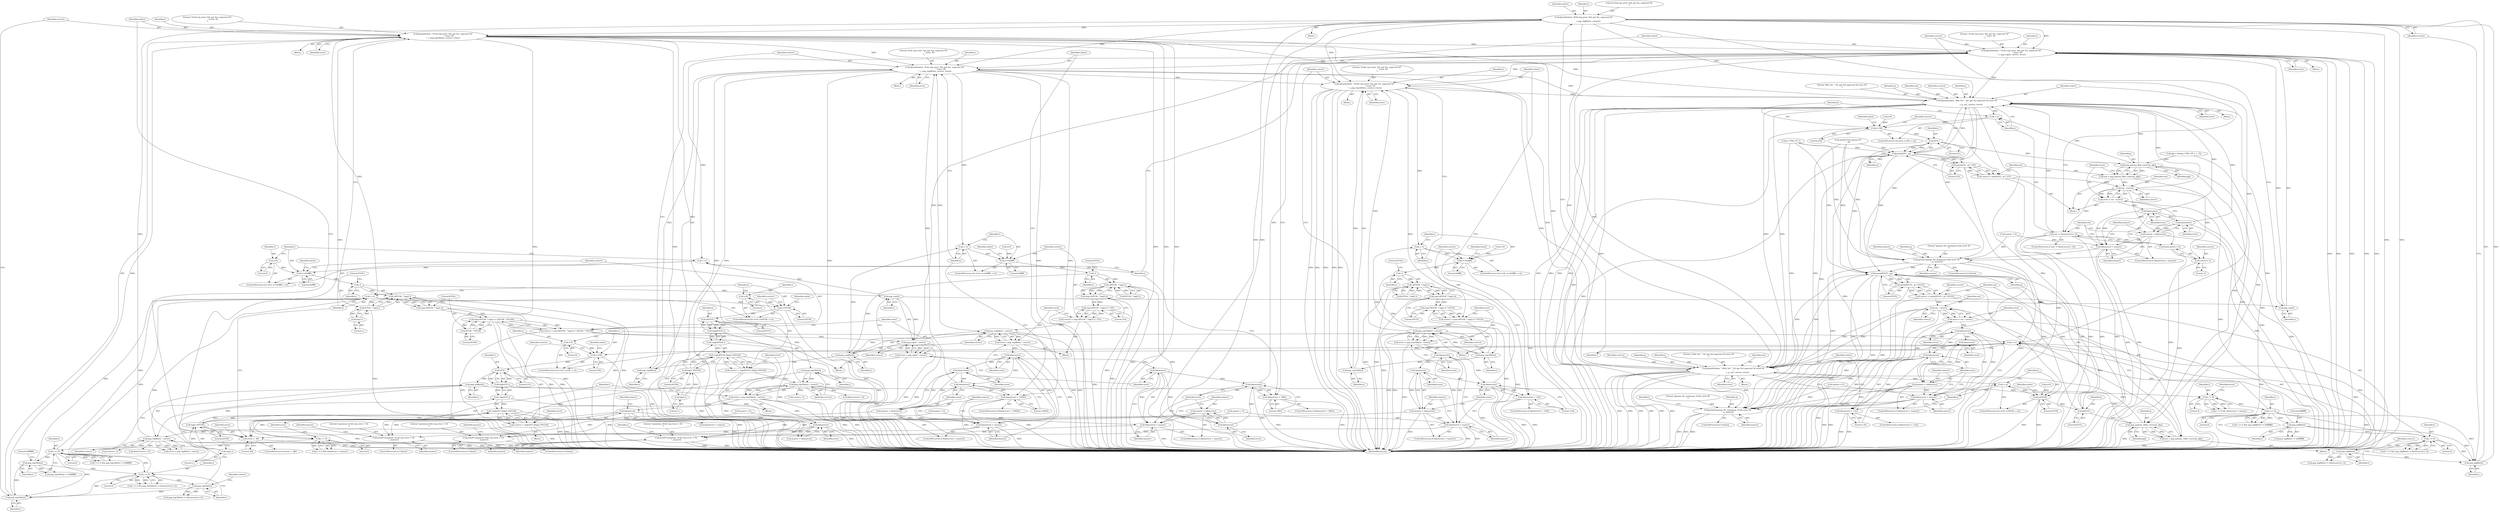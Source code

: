 digraph "0_Android_9d4853418ab2f754c2b63e091c29c5529b8b86ca_154@API" {
"1000384" [label="(Call,fprintf(stderr, \"32-bit exp error: %d: got %u, expected %f\"\n                   \" error: %f\n\", i, png_exp(i), correct, error))"];
"1000234" [label="(Call,fprintf(stderr, \"8-bit log error: %d: got %u, expected %f\n\",\n                i, png_log8bit(i), correct))"];
"1000238" [label="(Call,png_log8bit(i))"];
"1000215" [label="(Call,i == 0)"];
"1000201" [label="(Call,i != 0)"];
"1000196" [label="(Call,png_log8bit(i))"];
"1000185" [label="(Call,i/255.)"];
"1000173" [label="(Call,i<256)"];
"1000170" [label="(Call,i=0)"];
"1000176" [label="(Call,++i)"];
"1000227" [label="(Call,png_log8bit(i))"];
"1000223" [label="(Call,i != 0)"];
"1000219" [label="(Call,png_log8bit(i))"];
"1000195" [label="(Call,png_log8bit(i) - correct)"];
"1000180" [label="(Call,correct = -log(i/255.)/log(2.)*65536)"];
"1000182" [label="(Call,-log(i/255.)/log(2.)*65536)"];
"1000183" [label="(Call,-log(i/255.))"];
"1000184" [label="(Call,log(i/255.))"];
"1000188" [label="(Call,log(2.)*65536)"];
"1000189" [label="(Call,log(2.))"];
"1000320" [label="(Call,fprintf(stderr, \"16-bit log error: %d: got %u, expected %f\"\n                   \" error: %f\n\", i, png_log16bit(i), correct, error))"];
"1000324" [label="(Call,png_log16bit(i))"];
"1000308" [label="(Call,png_log16bit(i))"];
"1000304" [label="(Call,i != 0)"];
"1000300" [label="(Call,png_log16bit(i))"];
"1000296" [label="(Call,i == 0)"];
"1000282" [label="(Call,i != 0)"];
"1000277" [label="(Call,png_log16bit(i))"];
"1000266" [label="(Call,i/65535.)"];
"1000254" [label="(Call,i<65536)"];
"1000251" [label="(Call,i=0)"];
"1000257" [label="(Call,++i)"];
"1000276" [label="(Call,png_log16bit(i) - correct)"];
"1000261" [label="(Call,correct = -log(i/65535.)/log(2.)*65536)"];
"1000263" [label="(Call,-log(i/65535.)/log(2.)*65536)"];
"1000264" [label="(Call,-log(i/65535.))"];
"1000265" [label="(Call,log(i/65535.))"];
"1000269" [label="(Call,log(2.)*65536)"];
"1000270" [label="(Call,log(2.))"];
"1000316" [label="(Call,error > .68)"];
"1000291" [label="(Call,fabs(error))"];
"1000274" [label="(Call,error = png_log16bit(i) - correct)"];
"1000286" [label="(Call,fabs(error))"];
"1000388" [label="(Call,png_exp(i))"];
"1000366" [label="(Call,png_exp(i))"];
"1000353" [label="(Call,-i)"];
"1000341" [label="(Call,i<=0xfffff)"];
"1000338" [label="(Call,i=0)"];
"1000344" [label="(Call,++i)"];
"1000384" [label="(Call,fprintf(stderr, \"32-bit exp error: %d: got %u, expected %f\"\n                   \" error: %f\n\", i, png_exp(i), correct, error))"];
"1000365" [label="(Call,png_exp(i) - correct)"];
"1000348" [label="(Call,correct = exp(-i/65536. * log(2.)) * (65536. * 65536))"];
"1000350" [label="(Call,exp(-i/65536. * log(2.)) * (65536. * 65536))"];
"1000351" [label="(Call,exp(-i/65536. * log(2.)))"];
"1000352" [label="(Call,-i/65536. * log(2.))"];
"1000355" [label="(Call,65536. * log(2.))"];
"1000357" [label="(Call,log(2.))"];
"1000359" [label="(Call,65536. * 65536)"];
"1000380" [label="(Call,fabs(error))"];
"1000376" [label="(Call,fabs(error))"];
"1000371" [label="(Call,fabs(error))"];
"1000363" [label="(Call,error = png_exp(i) - correct)"];
"1000370" [label="(Call,fabs(error) > maxerr)"];
"1000395" [label="(Call,printf(\"maximum 32-bit exp error = %f\n\", maxerr))"];
"1000374" [label="(Call,maxerr = fabs(error))"];
"1000379" [label="(Call,fabs(error) > 1883)"];
"1000446" [label="(Call,fprintf(stderr, \"8-bit exp error: %d: got %u, expected %f\"\n                   \" error: %f\n\", i, png_exp8bit(i), correct, error))"];
"1000408" [label="(Call,++i)"];
"1000405" [label="(Call,i<=0xfffff)"];
"1000417" [label="(Call,-i)"];
"1000416" [label="(Call,-i/65536. * log(2.))"];
"1000415" [label="(Call,exp(-i/65536. * log(2.)))"];
"1000414" [label="(Call,exp(-i/65536. * log(2.)) * 255)"];
"1000412" [label="(Call,correct = exp(-i/65536. * log(2.)) * 255)"];
"1000427" [label="(Call,png_exp8bit(i) - correct)"];
"1000425" [label="(Call,error = png_exp8bit(i) - correct)"];
"1000433" [label="(Call,fabs(error))"];
"1000432" [label="(Call,fabs(error) > maxerr)"];
"1000457" [label="(Call,printf(\"maximum 8-bit exp error = %f\n\", maxerr))"];
"1000438" [label="(Call,fabs(error))"];
"1000436" [label="(Call,maxerr = fabs(error))"];
"1000442" [label="(Call,fabs(error))"];
"1000441" [label="(Call,fabs(error) > .50002)"];
"1000428" [label="(Call,png_exp8bit(i))"];
"1000450" [label="(Call,png_exp8bit(i))"];
"1000508" [label="(Call,fprintf(stderr, \"16-bit exp error: %d: got %u, expected %f\"\n                   \" error: %f\n\", i, png_exp16bit(i), correct, error))"];
"1000470" [label="(Call,++i)"];
"1000467" [label="(Call,i<=0xfffff)"];
"1000479" [label="(Call,-i)"];
"1000478" [label="(Call,-i/65536. * log(2.))"];
"1000477" [label="(Call,exp(-i/65536. * log(2.)))"];
"1000476" [label="(Call,exp(-i/65536. * log(2.)) * 65535)"];
"1000474" [label="(Call,correct = exp(-i/65536. * log(2.)) * 65535)"];
"1000489" [label="(Call,png_exp16bit(i) - correct)"];
"1000487" [label="(Call,error = png_exp16bit(i) - correct)"];
"1000495" [label="(Call,fabs(error))"];
"1000494" [label="(Call,fabs(error) > maxerr)"];
"1000519" [label="(Call,printf(\"maximum 16-bit exp error = %f\n\", maxerr))"];
"1000500" [label="(Call,fabs(error))"];
"1000498" [label="(Call,maxerr = fabs(error))"];
"1000504" [label="(Call,fabs(error))"];
"1000503" [label="(Call,fabs(error) > .524)"];
"1000490" [label="(Call,png_exp16bit(i))"];
"1000512" [label="(Call,png_exp16bit(i))"];
"1000606" [label="(Call,fprintf(stderr, \"8bit %d ^ %f: got %d expected %f error %f\n\",\n               j, g, out, correct, error))"];
"1000564" [label="(Call,++j)"];
"1000561" [label="(Call,j<256)"];
"1000572" [label="(Call,j/255.)"];
"1000571" [label="(Call,pow(j/255., g))"];
"1000570" [label="(Call,pow(j/255., g) * 255)"];
"1000568" [label="(Call,correct = pow(j/255., g) * 255)"];
"1000586" [label="(Call,out - correct)"];
"1000584" [label="(Call,error = out - correct)"];
"1000591" [label="(Call,fabs(error))"];
"1000590" [label="(Call,fabs(error) > maxerr)"];
"1000617" [label="(Call,printf(\"gamma %f: maximum 8-bit error %f\n\", g, maxerr))"];
"1000638" [label="(Call,pow(j/65535., g))"];
"1000637" [label="(Call,pow(j/65535., g) * 65535)"];
"1000635" [label="(Call,correct = pow(j/65535., g) * 65535)"];
"1000653" [label="(Call,out - correct)"];
"1000651" [label="(Call,error = out - correct)"];
"1000658" [label="(Call,fabs(error))"];
"1000657" [label="(Call,fabs(error) > maxerr)"];
"1000682" [label="(Call,printf(\"gamma %f: maximum 16-bit error %f\n\", g, maxerr))"];
"1000663" [label="(Call,fabs(error))"];
"1000661" [label="(Call,maxerr = fabs(error))"];
"1000667" [label="(Call,fabs(error))"];
"1000666" [label="(Call,fabs(error) > 1.62)"];
"1000671" [label="(Call,fprintf(stderr, \"16bit %d ^ %f: got %d expected %f error %f\n\",\n               j, g, out, correct, error))"];
"1000631" [label="(Call,++j)"];
"1000628" [label="(Call,j<65536)"];
"1000639" [label="(Call,j/65535.)"];
"1000647" [label="(Call,png_gamma_16bit_correct(j, gfp))"];
"1000645" [label="(Call,out = png_gamma_16bit_correct(j, gfp))"];
"1000596" [label="(Call,fabs(error))"];
"1000594" [label="(Call,maxerr = fabs(error))"];
"1000599" [label="(Call,out != floor(correct+.5))"];
"1000601" [label="(Call,floor(correct+.5))"];
"1000602" [label="(Call,correct+.5)"];
"1000580" [label="(Call,png_gamma_8bit_correct(j, gfp))"];
"1000578" [label="(Call,out = png_gamma_8bit_correct(j, gfp))"];
"1000183" [label="(Call,-log(i/255.))"];
"1000187" [label="(Literal,255.)"];
"1000645" [label="(Call,out = png_gamma_16bit_correct(j, gfp))"];
"1000369" [label="(ControlStructure,if (fabs(error) > maxerr))"];
"1000269" [label="(Call,log(2.)*65536)"];
"1000499" [label="(Identifier,maxerr)"];
"1000495" [label="(Call,fabs(error))"];
"1000563" [label="(Literal,256)"];
"1000386" [label="(Literal,\"32-bit exp error: %d: got %u, expected %f\"\n                   \" error: %f\n\")"];
"1000415" [label="(Call,exp(-i/65536. * log(2.)))"];
"1000202" [label="(Identifier,i)"];
"1000596" [label="(Call,fabs(error))"];
"1000503" [label="(Call,fabs(error) > .524)"];
"1000530" [label="(Identifier,i)"];
"1000352" [label="(Call,-i/65536. * log(2.))"];
"1000258" [label="(Identifier,i)"];
"1000655" [label="(Identifier,correct)"];
"1000391" [label="(Identifier,error)"];
"1000467" [label="(Call,i<=0xfffff)"];
"1000296" [label="(Call,i == 0)"];
"1000360" [label="(Literal,65536.)"];
"1000582" [label="(Identifier,gfp)"];
"1000397" [label="(Identifier,maxerr)"];
"1000264" [label="(Call,-log(i/65535.))"];
"1000464" [label="(Call,i=0)"];
"1000685" [label="(Identifier,maxerr)"];
"1000512" [label="(Call,png_exp16bit(i))"];
"1000440" [label="(ControlStructure,if (fabs(error) > .50002))"];
"1000200" [label="(Call,i != 0 && fabs(error) > maxerr)"];
"1000388" [label="(Call,png_exp(i))"];
"1000628" [label="(Call,j<65536)"];
"1000427" [label="(Call,png_exp8bit(i) - correct)"];
"1000197" [label="(Identifier,i)"];
"1000616" [label="(Identifier,silent)"];
"1000491" [label="(Identifier,i)"];
"1000312" [label="(Identifier,correct)"];
"1000235" [label="(Identifier,stderr)"];
"1000452" [label="(Identifier,correct)"];
"1000493" [label="(ControlStructure,if (fabs(error) > maxerr))"];
"1000446" [label="(Call,fprintf(stderr, \"8-bit exp error: %d: got %u, expected %f\"\n                   \" error: %f\n\", i, png_exp8bit(i), correct, error))"];
"1000520" [label="(Literal,\"maximum 16-bit exp error = %f\n\")"];
"1000375" [label="(Identifier,maxerr)"];
"1000646" [label="(Identifier,out)"];
"1000665" [label="(ControlStructure,if (fabs(error) > 1.62))"];
"1000396" [label="(Literal,\"maximum 32-bit exp error = %f\n\")"];
"1000587" [label="(Identifier,out)"];
"1000588" [label="(Identifier,correct)"];
"1000303" [label="(Call,i != 0 && png_log16bit(i) != floor(correct+.5))"];
"1000460" [label="(Call,maxerr = 0)"];
"1000470" [label="(Call,++i)"];
"1000622" [label="(Identifier,maxerr)"];
"1000654" [label="(Identifier,out)"];
"1000487" [label="(Call,error = png_exp16bit(i) - correct)"];
"1000292" [label="(Identifier,error)"];
"1000480" [label="(Identifier,i)"];
"1000445" [label="(Block,)"];
"1000672" [label="(Identifier,stderr)"];
"1000377" [label="(Identifier,error)"];
"1000435" [label="(Identifier,maxerr)"];
"1000289" [label="(Call,maxerr = fabs(error))"];
"1000610" [label="(Identifier,g)"];
"1000500" [label="(Call,fabs(error))"];
"1000593" [label="(Identifier,maxerr)"];
"1000639" [label="(Call,j/65535.)"];
"1000182" [label="(Call,-log(i/255.)/log(2.)*65536)"];
"1000507" [label="(Block,)"];
"1000219" [label="(Call,png_log8bit(i))"];
"1000564" [label="(Call,++j)"];
"1000428" [label="(Call,png_exp8bit(i))"];
"1000253" [label="(Literal,0)"];
"1000201" [label="(Call,i != 0)"];
"1000250" [label="(ControlStructure,for (i=0; i<65536; ++i))"];
"1000676" [label="(Identifier,out)"];
"1000607" [label="(Identifier,stderr)"];
"1000631" [label="(Call,++j)"];
"1000601" [label="(Call,floor(correct+.5))"];
"1000667" [label="(Call,fabs(error))"];
"1000330" [label="(Identifier,silent)"];
"1000586" [label="(Call,out - correct)"];
"1000683" [label="(Literal,\"gamma %f: maximum 16-bit error %f\n\")"];
"1000291" [label="(Call,fabs(error))"];
"1000554" [label="(Call,maxerr = 0)"];
"1000682" [label="(Call,printf(\"gamma %f: maximum 16-bit error %f\n\", g, maxerr))"];
"1000398" [label="(Call,maxerr = 0)"];
"1000262" [label="(Identifier,correct)"];
"1000354" [label="(Identifier,i)"];
"1000569" [label="(Identifier,correct)"];
"1000372" [label="(Identifier,error)"];
"1000621" [label="(Call,maxerr = 0)"];
"1000437" [label="(Identifier,maxerr)"];
"1000590" [label="(Call,fabs(error) > maxerr)"];
"1000447" [label="(Identifier,stderr)"];
"1000226" [label="(Call,png_log8bit(i) != floor(correct+.5))"];
"1000214" [label="(Call,i == 0 && png_log8bit(i) != 0xffffffff)"];
"1000438" [label="(Call,fabs(error))"];
"1000251" [label="(Call,i=0)"];
"1000496" [label="(Identifier,error)"];
"1000453" [label="(Identifier,error)"];
"1000420" [label="(Literal,65536.)"];
"1000647" [label="(Call,png_gamma_16bit_correct(j, gfp))"];
"1000173" [label="(Call,i<256)"];
"1000524" [label="(Identifier,i)"];
"1000409" [label="(Identifier,i)"];
"1000490" [label="(Call,png_exp16bit(i))"];
"1000594" [label="(Call,maxerr = fabs(error))"];
"1000300" [label="(Call,png_log16bit(i))"];
"1000671" [label="(Call,fprintf(stderr, \"16bit %d ^ %f: got %d expected %f error %f\n\",\n               j, g, out, correct, error))"];
"1000321" [label="(Identifier,stderr)"];
"1000423" [label="(Literal,255)"];
"1000510" [label="(Literal,\"16-bit exp error: %d: got %u, expected %f\"\n                   \" error: %f\n\")"];
"1000203" [label="(Literal,0)"];
"1000342" [label="(Identifier,i)"];
"1000356" [label="(Literal,65536.)"];
"1000374" [label="(Call,maxerr = fabs(error))"];
"1000174" [label="(Identifier,i)"];
"1000172" [label="(Literal,0)"];
"1000629" [label="(Identifier,j)"];
"1000412" [label="(Call,correct = exp(-i/65536. * log(2.)) * 255)"];
"1000681" [label="(Identifier,silent)"];
"1000257" [label="(Call,++i)"];
"1000649" [label="(Identifier,gfp)"];
"1000277" [label="(Call,png_log16bit(i))"];
"1000448" [label="(Literal,\"8-bit exp error: %d: got %u, expected %f\"\n                   \" error: %f\n\")"];
"1000433" [label="(Call,fabs(error))"];
"1000406" [label="(Identifier,i)"];
"1000326" [label="(Identifier,correct)"];
"1000620" [label="(Identifier,maxerr)"];
"1000286" [label="(Call,fabs(error))"];
"1000287" [label="(Identifier,error)"];
"1000282" [label="(Call,i != 0)"];
"1000651" [label="(Call,error = out - correct)"];
"1000239" [label="(Identifier,i)"];
"1000444" [label="(Literal,.50002)"];
"1000224" [label="(Identifier,i)"];
"1000511" [label="(Identifier,i)"];
"1000570" [label="(Call,pow(j/255., g) * 255)"];
"1000566" [label="(Block,)"];
"1000243" [label="(Identifier,silent)"];
"1000434" [label="(Identifier,error)"];
"1000392" [label="(ControlStructure,if (!silent))"];
"1000561" [label="(Call,j<256)"];
"1000416" [label="(Call,-i/65536. * log(2.))"];
"1000632" [label="(Identifier,j)"];
"1000477" [label="(Call,exp(-i/65536. * log(2.)))"];
"1000281" [label="(Call,i != 0 && fabs(error) > maxerr)"];
"1000666" [label="(Call,fabs(error) > 1.62)"];
"1000657" [label="(Call,fabs(error) > maxerr)"];
"1000379" [label="(Call,fabs(error) > 1883)"];
"1000240" [label="(Identifier,correct)"];
"1000494" [label="(Call,fabs(error) > maxerr)"];
"1000664" [label="(Identifier,error)"];
"1000478" [label="(Call,-i/65536. * log(2.))"];
"1000380" [label="(Call,fabs(error))"];
"1000171" [label="(Identifier,i)"];
"1000363" [label="(Call,error = png_exp(i) - correct)"];
"1000231" [label="(Identifier,correct)"];
"1000237" [label="(Identifier,i)"];
"1000323" [label="(Identifier,i)"];
"1000457" [label="(Call,printf(\"maximum 8-bit exp error = %f\n\", maxerr))"];
"1000275" [label="(Identifier,error)"];
"1000501" [label="(Identifier,error)"];
"1000218" [label="(Call,png_log8bit(i) != 0xffffffff)"];
"1000600" [label="(Identifier,out)"];
"1000338" [label="(Call,i=0)"];
"1000431" [label="(ControlStructure,if (fabs(error) > maxerr))"];
"1000668" [label="(Identifier,error)"];
"1000458" [label="(Literal,\"maximum 8-bit exp error = %f\n\")"];
"1000574" [label="(Literal,255.)"];
"1000540" [label="(Call,gfp = floor(g * PNG_FP_1 + .5))"];
"1000677" [label="(Identifier,correct)"];
"1000318" [label="(Literal,.68)"];
"1000514" [label="(Identifier,correct)"];
"1000191" [label="(Literal,65536)"];
"1000476" [label="(Call,exp(-i/65536. * log(2.)) * 65535)"];
"1000482" [label="(Literal,65536.)"];
"1000675" [label="(Identifier,g)"];
"1000357" [label="(Call,log(2.))"];
"1000611" [label="(Identifier,out)"];
"1000308" [label="(Call,png_log16bit(i))"];
"1000297" [label="(Identifier,i)"];
"1000439" [label="(Identifier,error)"];
"1000270" [label="(Call,log(2.))"];
"1000481" [label="(Call,65536. * log(2.))"];
"1000463" [label="(ControlStructure,for (i=0; i<=0xfffff; ++i))"];
"1000349" [label="(Identifier,correct)"];
"1000334" [label="(Call,maxerr = 0)"];
"1000662" [label="(Identifier,maxerr)"];
"1000401" [label="(ControlStructure,for (i=0; i<=0xfffff; ++i))"];
"1000578" [label="(Call,out = png_gamma_8bit_correct(j, gfp))"];
"1000383" [label="(Block,)"];
"1000370" [label="(Call,fabs(error) > maxerr)"];
"1000656" [label="(ControlStructure,if (fabs(error) > maxerr))"];
"1000188" [label="(Call,log(2.)*65536)"];
"1000340" [label="(Literal,0)"];
"1000509" [label="(Identifier,stderr)"];
"1000284" [label="(Literal,0)"];
"1000301" [label="(Identifier,i)"];
"1000189" [label="(Call,log(2.))"];
"1000399" [label="(Identifier,maxerr)"];
"1000268" [label="(Literal,65535.)"];
"1000643" [label="(Literal,65535)"];
"1000345" [label="(Identifier,i)"];
"1000389" [label="(Identifier,i)"];
"1000365" [label="(Call,png_exp(i) - correct)"];
"1000395" [label="(Call,printf(\"maximum 32-bit exp error = %f\n\", maxerr))"];
"1000317" [label="(Identifier,error)"];
"1000309" [label="(Identifier,i)"];
"1000194" [label="(Identifier,error)"];
"1000178" [label="(Block,)"];
"1000346" [label="(Block,)"];
"1000361" [label="(Literal,65536)"];
"1000595" [label="(Identifier,maxerr)"];
"1000381" [label="(Identifier,error)"];
"1000506" [label="(Literal,.524)"];
"1000488" [label="(Identifier,error)"];
"1000603" [label="(Identifier,correct)"];
"1000353" [label="(Call,-i)"];
"1000259" [label="(Block,)"];
"1000489" [label="(Call,png_exp16bit(i) - correct)"];
"1000443" [label="(Identifier,error)"];
"1000217" [label="(Literal,0)"];
"1000306" [label="(Literal,0)"];
"1000359" [label="(Call,65536. * 65536)"];
"1000368" [label="(Identifier,correct)"];
"1000196" [label="(Call,png_log8bit(i))"];
"1000341" [label="(Call,i<=0xfffff)"];
"1000602" [label="(Call,correct+.5)"];
"1000295" [label="(Call,i == 0 && png_log16bit(i) != 0xffffffff)"];
"1000418" [label="(Identifier,i)"];
"1000456" [label="(Identifier,silent)"];
"1000408" [label="(Call,++i)"];
"1000584" [label="(Call,error = out - correct)"];
"1000571" [label="(Call,pow(j/255., g))"];
"1000516" [label="(ControlStructure,if (!silent))"];
"1000410" [label="(Block,)"];
"1000508" [label="(Call,fprintf(stderr, \"16-bit exp error: %d: got %u, expected %f\"\n                   \" error: %f\n\", i, png_exp16bit(i), correct, error))"];
"1000678" [label="(Identifier,error)"];
"1000279" [label="(Identifier,correct)"];
"1000579" [label="(Identifier,out)"];
"1000278" [label="(Identifier,i)"];
"1000518" [label="(Identifier,silent)"];
"1000519" [label="(Call,printf(\"maximum 16-bit exp error = %f\n\", maxerr))"];
"1000597" [label="(Identifier,error)"];
"1000557" [label="(ControlStructure,for (j=0; j<256; ++j))"];
"1000624" [label="(ControlStructure,for (j=0; j<65536; ++j))"];
"1000351" [label="(Call,exp(-i/65536. * log(2.)))"];
"1000366" [label="(Call,png_exp(i))"];
"1000612" [label="(Identifier,correct)"];
"1000276" [label="(Call,png_log16bit(i) - correct)"];
"1000613" [label="(Identifier,error)"];
"1000451" [label="(Identifier,i)"];
"1000573" [label="(Identifier,j)"];
"1000402" [label="(Call,i=0)"];
"1000479" [label="(Call,-i)"];
"1000215" [label="(Call,i == 0)"];
"1000221" [label="(Literal,0xffffffff)"];
"1000169" [label="(ControlStructure,for (i=0; i<256; ++i))"];
"1000474" [label="(Call,correct = exp(-i/65536. * log(2.)) * 65535)"];
"1000185" [label="(Call,i/255.)"];
"1000630" [label="(Literal,65536)"];
"1000498" [label="(Call,maxerr = fabs(error))"];
"1000638" [label="(Call,pow(j/65535., g))"];
"1000544" [label="(Call,g * PNG_FP_1)"];
"1000426" [label="(Identifier,error)"];
"1000591" [label="(Call,fabs(error))"];
"1000319" [label="(Block,)"];
"1000640" [label="(Identifier,j)"];
"1000177" [label="(Identifier,i)"];
"1000609" [label="(Identifier,j)"];
"1000660" [label="(Identifier,maxerr)"];
"1000222" [label="(Call,i != 0 && png_log8bit(i) != floor(correct+.5))"];
"1000606" [label="(Call,fprintf(stderr, \"8bit %d ^ %f: got %d expected %f error %f\n\",\n               j, g, out, correct, error))"];
"1000195" [label="(Call,png_log8bit(i) - correct)"];
"1000378" [label="(ControlStructure,if (fabs(error) > 1883))"];
"1000316" [label="(Call,error > .68)"];
"1000674" [label="(Identifier,j)"];
"1000659" [label="(Identifier,error)"];
"1000450" [label="(Call,png_exp8bit(i))"];
"1000376" [label="(Call,fabs(error))"];
"1000688" [label="(MethodReturn,int)"];
"1000492" [label="(Identifier,correct)"];
"1000592" [label="(Identifier,error)"];
"1000198" [label="(Identifier,correct)"];
"1000558" [label="(Call,j=0)"];
"1000642" [label="(Identifier,g)"];
"1000227" [label="(Call,png_log8bit(i))"];
"1000605" [label="(Block,)"];
"1000355" [label="(Call,65536. * log(2.))"];
"1000551" [label="(Call,printf(\"Test gamma %f\n\", g))"];
"1000324" [label="(Call,png_log16bit(i))"];
"1000468" [label="(Identifier,i)"];
"1000364" [label="(Identifier,error)"];
"1000234" [label="(Call,fprintf(stderr, \"8-bit log error: %d: got %u, expected %f\n\",\n                i, png_log8bit(i), correct))"];
"1000471" [label="(Identifier,i)"];
"1000454" [label="(ControlStructure,if (!silent))"];
"1000310" [label="(Call,floor(correct+.5))"];
"1000635" [label="(Call,correct = pow(j/65535., g) * 65535)"];
"1000432" [label="(Call,fabs(error) > maxerr)"];
"1000459" [label="(Identifier,maxerr)"];
"1000497" [label="(Identifier,maxerr)"];
"1000581" [label="(Identifier,j)"];
"1000320" [label="(Call,fprintf(stderr, \"16-bit log error: %d: got %u, expected %f\"\n                   \" error: %f\n\", i, png_log16bit(i), correct, error))"];
"1000180" [label="(Call,correct = -log(i/255.)/log(2.)*65536)"];
"1000648" [label="(Identifier,j)"];
"1000461" [label="(Identifier,maxerr)"];
"1000184" [label="(Call,log(i/255.))"];
"1000414" [label="(Call,exp(-i/65536. * log(2.)) * 255)"];
"1000265" [label="(Call,log(i/65535.))"];
"1000339" [label="(Identifier,i)"];
"1000568" [label="(Call,correct = pow(j/255., g) * 255)"];
"1000175" [label="(Literal,256)"];
"1000387" [label="(Identifier,i)"];
"1000255" [label="(Identifier,i)"];
"1000322" [label="(Literal,\"16-bit log error: %d: got %u, expected %f\"\n                   \" error: %f\n\")"];
"1000307" [label="(Call,png_log16bit(i) != floor(correct+.5))"];
"1000641" [label="(Literal,65535.)"];
"1000436" [label="(Call,maxerr = fabs(error))"];
"1000515" [label="(Identifier,error)"];
"1000216" [label="(Identifier,i)"];
"1000413" [label="(Identifier,correct)"];
"1000252" [label="(Identifier,i)"];
"1000652" [label="(Identifier,error)"];
"1000371" [label="(Call,fabs(error))"];
"1000263" [label="(Call,-log(i/65535.)/log(2.)*65536)"];
"1000186" [label="(Identifier,i)"];
"1000304" [label="(Call,i != 0)"];
"1000176" [label="(Call,++i)"];
"1000343" [label="(Literal,0xfffff)"];
"1000653" [label="(Call,out - correct)"];
"1000267" [label="(Identifier,i)"];
"1000367" [label="(Identifier,i)"];
"1000220" [label="(Identifier,i)"];
"1000576" [label="(Literal,255)"];
"1000625" [label="(Call,j=0)"];
"1000274" [label="(Call,error = png_log16bit(i) - correct)"];
"1000271" [label="(Literal,2.)"];
"1000430" [label="(Identifier,correct)"];
"1000442" [label="(Call,fabs(error))"];
"1000636" [label="(Identifier,correct)"];
"1000190" [label="(Literal,2.)"];
"1000384" [label="(Call,fprintf(stderr, \"32-bit exp error: %d: got %u, expected %f\"\n                   \" error: %f\n\", i, png_exp(i), correct, error))"];
"1000562" [label="(Identifier,j)"];
"1000614" [label="(ControlStructure,if (!silent))"];
"1000585" [label="(Identifier,error)"];
"1000472" [label="(Block,)"];
"1000285" [label="(Call,fabs(error) > maxerr)"];
"1000598" [label="(ControlStructure,if (out != floor(correct+.5)))"];
"1000485" [label="(Literal,65535)"];
"1000502" [label="(ControlStructure,if (fabs(error) > .524))"];
"1000223" [label="(Call,i != 0)"];
"1000230" [label="(Call,correct+.5)"];
"1000390" [label="(Identifier,correct)"];
"1000206" [label="(Identifier,error)"];
"1000229" [label="(Call,floor(correct+.5))"];
"1000469" [label="(Literal,0xfffff)"];
"1000475" [label="(Identifier,correct)"];
"1000272" [label="(Literal,65536)"];
"1000344" [label="(Call,++i)"];
"1000589" [label="(ControlStructure,if (fabs(error) > maxerr))"];
"1000599" [label="(Call,out != floor(correct+.5))"];
"1000302" [label="(Literal,0xffffffff)"];
"1000315" [label="(ControlStructure,if (error > .68))"];
"1000394" [label="(Identifier,silent)"];
"1000617" [label="(Call,printf(\"gamma %f: maximum 8-bit error %f\n\", g, maxerr))"];
"1000419" [label="(Call,65536. * log(2.))"];
"1000658" [label="(Call,fabs(error))"];
"1000604" [label="(Literal,.5)"];
"1000373" [label="(Identifier,maxerr)"];
"1000425" [label="(Call,error = png_exp8bit(i) - correct)"];
"1000193" [label="(Call,error = png_log8bit(i) - correct)"];
"1000637" [label="(Call,pow(j/65535., g) * 65535)"];
"1000441" [label="(Call,fabs(error) > .50002)"];
"1000449" [label="(Identifier,i)"];
"1000327" [label="(Identifier,error)"];
"1000670" [label="(Block,)"];
"1000669" [label="(Literal,1.62)"];
"1000619" [label="(Identifier,g)"];
"1000429" [label="(Identifier,i)"];
"1000505" [label="(Identifier,error)"];
"1000684" [label="(Identifier,g)"];
"1000233" [label="(Block,)"];
"1000405" [label="(Call,i<=0xfffff)"];
"1000572" [label="(Call,j/255.)"];
"1000580" [label="(Call,png_gamma_8bit_correct(j, gfp))"];
"1000633" [label="(Block,)"];
"1000288" [label="(Identifier,maxerr)"];
"1000673" [label="(Literal,\"16bit %d ^ %f: got %d expected %f error %f\n\")"];
"1000170" [label="(Call,i=0)"];
"1000299" [label="(Call,png_log16bit(i) != 0xffffffff)"];
"1000350" [label="(Call,exp(-i/65536. * log(2.)) * (65536. * 65536))"];
"1000236" [label="(Literal,\"8-bit log error: %d: got %u, expected %f\n\")"];
"1000225" [label="(Literal,0)"];
"1000298" [label="(Literal,0)"];
"1000325" [label="(Identifier,i)"];
"1000311" [label="(Call,correct+.5)"];
"1000382" [label="(Literal,1883)"];
"1000661" [label="(Call,maxerr = fabs(error))"];
"1000504" [label="(Call,fabs(error))"];
"1000679" [label="(ControlStructure,if (!silent))"];
"1000256" [label="(Literal,65536)"];
"1000565" [label="(Identifier,j)"];
"1000417" [label="(Call,-i)"];
"1000663" [label="(Call,fabs(error))"];
"1000407" [label="(Literal,0xfffff)"];
"1000238" [label="(Call,png_log8bit(i))"];
"1000181" [label="(Identifier,correct)"];
"1000261" [label="(Call,correct = -log(i/65535.)/log(2.)*65536)"];
"1000348" [label="(Call,correct = exp(-i/65536. * log(2.)) * (65536. * 65536))"];
"1000608" [label="(Literal,\"8bit %d ^ %f: got %d expected %f error %f\n\")"];
"1000513" [label="(Identifier,i)"];
"1000575" [label="(Identifier,g)"];
"1000254" [label="(Call,i<65536)"];
"1000283" [label="(Identifier,i)"];
"1000521" [label="(Identifier,maxerr)"];
"1000337" [label="(ControlStructure,for (i=0; i<=0xfffff; ++i))"];
"1000385" [label="(Identifier,stderr)"];
"1000358" [label="(Literal,2.)"];
"1000305" [label="(Identifier,i)"];
"1000618" [label="(Literal,\"gamma %f: maximum 8-bit error %f\n\")"];
"1000228" [label="(Identifier,i)"];
"1000266" [label="(Call,i/65535.)"];
"1000384" -> "1000383"  [label="AST: "];
"1000384" -> "1000391"  [label="CFG: "];
"1000385" -> "1000384"  [label="AST: "];
"1000386" -> "1000384"  [label="AST: "];
"1000387" -> "1000384"  [label="AST: "];
"1000388" -> "1000384"  [label="AST: "];
"1000390" -> "1000384"  [label="AST: "];
"1000391" -> "1000384"  [label="AST: "];
"1000345" -> "1000384"  [label="CFG: "];
"1000384" -> "1000688"  [label="DDG: "];
"1000384" -> "1000688"  [label="DDG: "];
"1000384" -> "1000688"  [label="DDG: "];
"1000384" -> "1000688"  [label="DDG: "];
"1000384" -> "1000688"  [label="DDG: "];
"1000384" -> "1000344"  [label="DDG: "];
"1000234" -> "1000384"  [label="DDG: "];
"1000320" -> "1000384"  [label="DDG: "];
"1000388" -> "1000384"  [label="DDG: "];
"1000365" -> "1000384"  [label="DDG: "];
"1000380" -> "1000384"  [label="DDG: "];
"1000384" -> "1000446"  [label="DDG: "];
"1000384" -> "1000508"  [label="DDG: "];
"1000384" -> "1000606"  [label="DDG: "];
"1000384" -> "1000671"  [label="DDG: "];
"1000234" -> "1000233"  [label="AST: "];
"1000234" -> "1000240"  [label="CFG: "];
"1000235" -> "1000234"  [label="AST: "];
"1000236" -> "1000234"  [label="AST: "];
"1000237" -> "1000234"  [label="AST: "];
"1000238" -> "1000234"  [label="AST: "];
"1000240" -> "1000234"  [label="AST: "];
"1000177" -> "1000234"  [label="CFG: "];
"1000234" -> "1000688"  [label="DDG: "];
"1000234" -> "1000688"  [label="DDG: "];
"1000234" -> "1000688"  [label="DDG: "];
"1000234" -> "1000688"  [label="DDG: "];
"1000234" -> "1000176"  [label="DDG: "];
"1000238" -> "1000234"  [label="DDG: "];
"1000195" -> "1000234"  [label="DDG: "];
"1000234" -> "1000320"  [label="DDG: "];
"1000234" -> "1000446"  [label="DDG: "];
"1000234" -> "1000508"  [label="DDG: "];
"1000234" -> "1000606"  [label="DDG: "];
"1000234" -> "1000671"  [label="DDG: "];
"1000238" -> "1000239"  [label="CFG: "];
"1000239" -> "1000238"  [label="AST: "];
"1000240" -> "1000238"  [label="CFG: "];
"1000215" -> "1000238"  [label="DDG: "];
"1000227" -> "1000238"  [label="DDG: "];
"1000219" -> "1000238"  [label="DDG: "];
"1000223" -> "1000238"  [label="DDG: "];
"1000215" -> "1000214"  [label="AST: "];
"1000215" -> "1000217"  [label="CFG: "];
"1000216" -> "1000215"  [label="AST: "];
"1000217" -> "1000215"  [label="AST: "];
"1000220" -> "1000215"  [label="CFG: "];
"1000214" -> "1000215"  [label="CFG: "];
"1000215" -> "1000176"  [label="DDG: "];
"1000215" -> "1000214"  [label="DDG: "];
"1000215" -> "1000214"  [label="DDG: "];
"1000201" -> "1000215"  [label="DDG: "];
"1000215" -> "1000219"  [label="DDG: "];
"1000215" -> "1000223"  [label="DDG: "];
"1000201" -> "1000200"  [label="AST: "];
"1000201" -> "1000203"  [label="CFG: "];
"1000202" -> "1000201"  [label="AST: "];
"1000203" -> "1000201"  [label="AST: "];
"1000206" -> "1000201"  [label="CFG: "];
"1000200" -> "1000201"  [label="CFG: "];
"1000201" -> "1000200"  [label="DDG: "];
"1000201" -> "1000200"  [label="DDG: "];
"1000196" -> "1000201"  [label="DDG: "];
"1000196" -> "1000195"  [label="AST: "];
"1000196" -> "1000197"  [label="CFG: "];
"1000197" -> "1000196"  [label="AST: "];
"1000198" -> "1000196"  [label="CFG: "];
"1000196" -> "1000195"  [label="DDG: "];
"1000185" -> "1000196"  [label="DDG: "];
"1000185" -> "1000184"  [label="AST: "];
"1000185" -> "1000187"  [label="CFG: "];
"1000186" -> "1000185"  [label="AST: "];
"1000187" -> "1000185"  [label="AST: "];
"1000184" -> "1000185"  [label="CFG: "];
"1000185" -> "1000184"  [label="DDG: "];
"1000185" -> "1000184"  [label="DDG: "];
"1000173" -> "1000185"  [label="DDG: "];
"1000173" -> "1000169"  [label="AST: "];
"1000173" -> "1000175"  [label="CFG: "];
"1000174" -> "1000173"  [label="AST: "];
"1000175" -> "1000173"  [label="AST: "];
"1000181" -> "1000173"  [label="CFG: "];
"1000243" -> "1000173"  [label="CFG: "];
"1000173" -> "1000688"  [label="DDG: "];
"1000170" -> "1000173"  [label="DDG: "];
"1000176" -> "1000173"  [label="DDG: "];
"1000170" -> "1000169"  [label="AST: "];
"1000170" -> "1000172"  [label="CFG: "];
"1000171" -> "1000170"  [label="AST: "];
"1000172" -> "1000170"  [label="AST: "];
"1000174" -> "1000170"  [label="CFG: "];
"1000176" -> "1000169"  [label="AST: "];
"1000176" -> "1000177"  [label="CFG: "];
"1000177" -> "1000176"  [label="AST: "];
"1000174" -> "1000176"  [label="CFG: "];
"1000227" -> "1000176"  [label="DDG: "];
"1000219" -> "1000176"  [label="DDG: "];
"1000223" -> "1000176"  [label="DDG: "];
"1000227" -> "1000226"  [label="AST: "];
"1000227" -> "1000228"  [label="CFG: "];
"1000228" -> "1000227"  [label="AST: "];
"1000231" -> "1000227"  [label="CFG: "];
"1000227" -> "1000226"  [label="DDG: "];
"1000223" -> "1000227"  [label="DDG: "];
"1000223" -> "1000222"  [label="AST: "];
"1000223" -> "1000225"  [label="CFG: "];
"1000224" -> "1000223"  [label="AST: "];
"1000225" -> "1000223"  [label="AST: "];
"1000228" -> "1000223"  [label="CFG: "];
"1000222" -> "1000223"  [label="CFG: "];
"1000223" -> "1000222"  [label="DDG: "];
"1000223" -> "1000222"  [label="DDG: "];
"1000219" -> "1000223"  [label="DDG: "];
"1000219" -> "1000218"  [label="AST: "];
"1000219" -> "1000220"  [label="CFG: "];
"1000220" -> "1000219"  [label="AST: "];
"1000221" -> "1000219"  [label="CFG: "];
"1000219" -> "1000218"  [label="DDG: "];
"1000195" -> "1000193"  [label="AST: "];
"1000195" -> "1000198"  [label="CFG: "];
"1000198" -> "1000195"  [label="AST: "];
"1000193" -> "1000195"  [label="CFG: "];
"1000195" -> "1000688"  [label="DDG: "];
"1000195" -> "1000688"  [label="DDG: "];
"1000195" -> "1000193"  [label="DDG: "];
"1000195" -> "1000193"  [label="DDG: "];
"1000180" -> "1000195"  [label="DDG: "];
"1000195" -> "1000229"  [label="DDG: "];
"1000195" -> "1000230"  [label="DDG: "];
"1000180" -> "1000178"  [label="AST: "];
"1000180" -> "1000182"  [label="CFG: "];
"1000181" -> "1000180"  [label="AST: "];
"1000182" -> "1000180"  [label="AST: "];
"1000194" -> "1000180"  [label="CFG: "];
"1000180" -> "1000688"  [label="DDG: "];
"1000182" -> "1000180"  [label="DDG: "];
"1000182" -> "1000180"  [label="DDG: "];
"1000182" -> "1000188"  [label="CFG: "];
"1000183" -> "1000182"  [label="AST: "];
"1000188" -> "1000182"  [label="AST: "];
"1000182" -> "1000688"  [label="DDG: "];
"1000182" -> "1000688"  [label="DDG: "];
"1000183" -> "1000182"  [label="DDG: "];
"1000188" -> "1000182"  [label="DDG: "];
"1000188" -> "1000182"  [label="DDG: "];
"1000183" -> "1000184"  [label="CFG: "];
"1000184" -> "1000183"  [label="AST: "];
"1000190" -> "1000183"  [label="CFG: "];
"1000183" -> "1000688"  [label="DDG: "];
"1000184" -> "1000183"  [label="DDG: "];
"1000184" -> "1000688"  [label="DDG: "];
"1000188" -> "1000191"  [label="CFG: "];
"1000189" -> "1000188"  [label="AST: "];
"1000191" -> "1000188"  [label="AST: "];
"1000188" -> "1000688"  [label="DDG: "];
"1000189" -> "1000188"  [label="DDG: "];
"1000189" -> "1000190"  [label="CFG: "];
"1000190" -> "1000189"  [label="AST: "];
"1000191" -> "1000189"  [label="CFG: "];
"1000320" -> "1000319"  [label="AST: "];
"1000320" -> "1000327"  [label="CFG: "];
"1000321" -> "1000320"  [label="AST: "];
"1000322" -> "1000320"  [label="AST: "];
"1000323" -> "1000320"  [label="AST: "];
"1000324" -> "1000320"  [label="AST: "];
"1000326" -> "1000320"  [label="AST: "];
"1000327" -> "1000320"  [label="AST: "];
"1000258" -> "1000320"  [label="CFG: "];
"1000320" -> "1000688"  [label="DDG: "];
"1000320" -> "1000688"  [label="DDG: "];
"1000320" -> "1000688"  [label="DDG: "];
"1000320" -> "1000688"  [label="DDG: "];
"1000320" -> "1000688"  [label="DDG: "];
"1000320" -> "1000257"  [label="DDG: "];
"1000324" -> "1000320"  [label="DDG: "];
"1000276" -> "1000320"  [label="DDG: "];
"1000316" -> "1000320"  [label="DDG: "];
"1000320" -> "1000446"  [label="DDG: "];
"1000320" -> "1000508"  [label="DDG: "];
"1000320" -> "1000606"  [label="DDG: "];
"1000320" -> "1000671"  [label="DDG: "];
"1000324" -> "1000325"  [label="CFG: "];
"1000325" -> "1000324"  [label="AST: "];
"1000326" -> "1000324"  [label="CFG: "];
"1000308" -> "1000324"  [label="DDG: "];
"1000304" -> "1000324"  [label="DDG: "];
"1000300" -> "1000324"  [label="DDG: "];
"1000296" -> "1000324"  [label="DDG: "];
"1000308" -> "1000307"  [label="AST: "];
"1000308" -> "1000309"  [label="CFG: "];
"1000309" -> "1000308"  [label="AST: "];
"1000312" -> "1000308"  [label="CFG: "];
"1000308" -> "1000257"  [label="DDG: "];
"1000308" -> "1000307"  [label="DDG: "];
"1000304" -> "1000308"  [label="DDG: "];
"1000304" -> "1000303"  [label="AST: "];
"1000304" -> "1000306"  [label="CFG: "];
"1000305" -> "1000304"  [label="AST: "];
"1000306" -> "1000304"  [label="AST: "];
"1000309" -> "1000304"  [label="CFG: "];
"1000303" -> "1000304"  [label="CFG: "];
"1000304" -> "1000257"  [label="DDG: "];
"1000304" -> "1000303"  [label="DDG: "];
"1000304" -> "1000303"  [label="DDG: "];
"1000300" -> "1000304"  [label="DDG: "];
"1000296" -> "1000304"  [label="DDG: "];
"1000300" -> "1000299"  [label="AST: "];
"1000300" -> "1000301"  [label="CFG: "];
"1000301" -> "1000300"  [label="AST: "];
"1000302" -> "1000300"  [label="CFG: "];
"1000300" -> "1000257"  [label="DDG: "];
"1000300" -> "1000299"  [label="DDG: "];
"1000296" -> "1000300"  [label="DDG: "];
"1000296" -> "1000295"  [label="AST: "];
"1000296" -> "1000298"  [label="CFG: "];
"1000297" -> "1000296"  [label="AST: "];
"1000298" -> "1000296"  [label="AST: "];
"1000301" -> "1000296"  [label="CFG: "];
"1000295" -> "1000296"  [label="CFG: "];
"1000296" -> "1000257"  [label="DDG: "];
"1000296" -> "1000295"  [label="DDG: "];
"1000296" -> "1000295"  [label="DDG: "];
"1000282" -> "1000296"  [label="DDG: "];
"1000282" -> "1000281"  [label="AST: "];
"1000282" -> "1000284"  [label="CFG: "];
"1000283" -> "1000282"  [label="AST: "];
"1000284" -> "1000282"  [label="AST: "];
"1000287" -> "1000282"  [label="CFG: "];
"1000281" -> "1000282"  [label="CFG: "];
"1000282" -> "1000281"  [label="DDG: "];
"1000282" -> "1000281"  [label="DDG: "];
"1000277" -> "1000282"  [label="DDG: "];
"1000277" -> "1000276"  [label="AST: "];
"1000277" -> "1000278"  [label="CFG: "];
"1000278" -> "1000277"  [label="AST: "];
"1000279" -> "1000277"  [label="CFG: "];
"1000277" -> "1000276"  [label="DDG: "];
"1000266" -> "1000277"  [label="DDG: "];
"1000266" -> "1000265"  [label="AST: "];
"1000266" -> "1000268"  [label="CFG: "];
"1000267" -> "1000266"  [label="AST: "];
"1000268" -> "1000266"  [label="AST: "];
"1000265" -> "1000266"  [label="CFG: "];
"1000266" -> "1000265"  [label="DDG: "];
"1000266" -> "1000265"  [label="DDG: "];
"1000254" -> "1000266"  [label="DDG: "];
"1000254" -> "1000250"  [label="AST: "];
"1000254" -> "1000256"  [label="CFG: "];
"1000255" -> "1000254"  [label="AST: "];
"1000256" -> "1000254"  [label="AST: "];
"1000262" -> "1000254"  [label="CFG: "];
"1000330" -> "1000254"  [label="CFG: "];
"1000254" -> "1000688"  [label="DDG: "];
"1000251" -> "1000254"  [label="DDG: "];
"1000257" -> "1000254"  [label="DDG: "];
"1000251" -> "1000250"  [label="AST: "];
"1000251" -> "1000253"  [label="CFG: "];
"1000252" -> "1000251"  [label="AST: "];
"1000253" -> "1000251"  [label="AST: "];
"1000255" -> "1000251"  [label="CFG: "];
"1000257" -> "1000250"  [label="AST: "];
"1000257" -> "1000258"  [label="CFG: "];
"1000258" -> "1000257"  [label="AST: "];
"1000255" -> "1000257"  [label="CFG: "];
"1000276" -> "1000274"  [label="AST: "];
"1000276" -> "1000279"  [label="CFG: "];
"1000279" -> "1000276"  [label="AST: "];
"1000274" -> "1000276"  [label="CFG: "];
"1000276" -> "1000688"  [label="DDG: "];
"1000276" -> "1000688"  [label="DDG: "];
"1000276" -> "1000274"  [label="DDG: "];
"1000276" -> "1000274"  [label="DDG: "];
"1000261" -> "1000276"  [label="DDG: "];
"1000276" -> "1000310"  [label="DDG: "];
"1000276" -> "1000311"  [label="DDG: "];
"1000261" -> "1000259"  [label="AST: "];
"1000261" -> "1000263"  [label="CFG: "];
"1000262" -> "1000261"  [label="AST: "];
"1000263" -> "1000261"  [label="AST: "];
"1000275" -> "1000261"  [label="CFG: "];
"1000261" -> "1000688"  [label="DDG: "];
"1000263" -> "1000261"  [label="DDG: "];
"1000263" -> "1000261"  [label="DDG: "];
"1000263" -> "1000269"  [label="CFG: "];
"1000264" -> "1000263"  [label="AST: "];
"1000269" -> "1000263"  [label="AST: "];
"1000263" -> "1000688"  [label="DDG: "];
"1000263" -> "1000688"  [label="DDG: "];
"1000264" -> "1000263"  [label="DDG: "];
"1000269" -> "1000263"  [label="DDG: "];
"1000269" -> "1000263"  [label="DDG: "];
"1000264" -> "1000265"  [label="CFG: "];
"1000265" -> "1000264"  [label="AST: "];
"1000271" -> "1000264"  [label="CFG: "];
"1000264" -> "1000688"  [label="DDG: "];
"1000265" -> "1000264"  [label="DDG: "];
"1000265" -> "1000688"  [label="DDG: "];
"1000269" -> "1000272"  [label="CFG: "];
"1000270" -> "1000269"  [label="AST: "];
"1000272" -> "1000269"  [label="AST: "];
"1000269" -> "1000688"  [label="DDG: "];
"1000270" -> "1000269"  [label="DDG: "];
"1000270" -> "1000271"  [label="CFG: "];
"1000271" -> "1000270"  [label="AST: "];
"1000272" -> "1000270"  [label="CFG: "];
"1000316" -> "1000315"  [label="AST: "];
"1000316" -> "1000318"  [label="CFG: "];
"1000317" -> "1000316"  [label="AST: "];
"1000318" -> "1000316"  [label="AST: "];
"1000321" -> "1000316"  [label="CFG: "];
"1000258" -> "1000316"  [label="CFG: "];
"1000316" -> "1000688"  [label="DDG: "];
"1000316" -> "1000688"  [label="DDG: "];
"1000291" -> "1000316"  [label="DDG: "];
"1000274" -> "1000316"  [label="DDG: "];
"1000286" -> "1000316"  [label="DDG: "];
"1000291" -> "1000289"  [label="AST: "];
"1000291" -> "1000292"  [label="CFG: "];
"1000292" -> "1000291"  [label="AST: "];
"1000289" -> "1000291"  [label="CFG: "];
"1000291" -> "1000688"  [label="DDG: "];
"1000291" -> "1000289"  [label="DDG: "];
"1000274" -> "1000291"  [label="DDG: "];
"1000286" -> "1000291"  [label="DDG: "];
"1000274" -> "1000259"  [label="AST: "];
"1000275" -> "1000274"  [label="AST: "];
"1000283" -> "1000274"  [label="CFG: "];
"1000274" -> "1000688"  [label="DDG: "];
"1000274" -> "1000688"  [label="DDG: "];
"1000274" -> "1000286"  [label="DDG: "];
"1000286" -> "1000285"  [label="AST: "];
"1000286" -> "1000287"  [label="CFG: "];
"1000287" -> "1000286"  [label="AST: "];
"1000288" -> "1000286"  [label="CFG: "];
"1000286" -> "1000688"  [label="DDG: "];
"1000286" -> "1000285"  [label="DDG: "];
"1000388" -> "1000389"  [label="CFG: "];
"1000389" -> "1000388"  [label="AST: "];
"1000390" -> "1000388"  [label="CFG: "];
"1000366" -> "1000388"  [label="DDG: "];
"1000366" -> "1000365"  [label="AST: "];
"1000366" -> "1000367"  [label="CFG: "];
"1000367" -> "1000366"  [label="AST: "];
"1000368" -> "1000366"  [label="CFG: "];
"1000366" -> "1000344"  [label="DDG: "];
"1000366" -> "1000365"  [label="DDG: "];
"1000353" -> "1000366"  [label="DDG: "];
"1000353" -> "1000352"  [label="AST: "];
"1000353" -> "1000354"  [label="CFG: "];
"1000354" -> "1000353"  [label="AST: "];
"1000356" -> "1000353"  [label="CFG: "];
"1000353" -> "1000352"  [label="DDG: "];
"1000341" -> "1000353"  [label="DDG: "];
"1000341" -> "1000337"  [label="AST: "];
"1000341" -> "1000343"  [label="CFG: "];
"1000342" -> "1000341"  [label="AST: "];
"1000343" -> "1000341"  [label="AST: "];
"1000349" -> "1000341"  [label="CFG: "];
"1000394" -> "1000341"  [label="CFG: "];
"1000338" -> "1000341"  [label="DDG: "];
"1000344" -> "1000341"  [label="DDG: "];
"1000338" -> "1000337"  [label="AST: "];
"1000338" -> "1000340"  [label="CFG: "];
"1000339" -> "1000338"  [label="AST: "];
"1000340" -> "1000338"  [label="AST: "];
"1000342" -> "1000338"  [label="CFG: "];
"1000344" -> "1000337"  [label="AST: "];
"1000344" -> "1000345"  [label="CFG: "];
"1000345" -> "1000344"  [label="AST: "];
"1000342" -> "1000344"  [label="CFG: "];
"1000365" -> "1000363"  [label="AST: "];
"1000365" -> "1000368"  [label="CFG: "];
"1000368" -> "1000365"  [label="AST: "];
"1000363" -> "1000365"  [label="CFG: "];
"1000365" -> "1000688"  [label="DDG: "];
"1000365" -> "1000688"  [label="DDG: "];
"1000365" -> "1000363"  [label="DDG: "];
"1000365" -> "1000363"  [label="DDG: "];
"1000348" -> "1000365"  [label="DDG: "];
"1000348" -> "1000346"  [label="AST: "];
"1000348" -> "1000350"  [label="CFG: "];
"1000349" -> "1000348"  [label="AST: "];
"1000350" -> "1000348"  [label="AST: "];
"1000364" -> "1000348"  [label="CFG: "];
"1000348" -> "1000688"  [label="DDG: "];
"1000350" -> "1000348"  [label="DDG: "];
"1000350" -> "1000348"  [label="DDG: "];
"1000350" -> "1000359"  [label="CFG: "];
"1000351" -> "1000350"  [label="AST: "];
"1000359" -> "1000350"  [label="AST: "];
"1000350" -> "1000688"  [label="DDG: "];
"1000350" -> "1000688"  [label="DDG: "];
"1000351" -> "1000350"  [label="DDG: "];
"1000359" -> "1000350"  [label="DDG: "];
"1000359" -> "1000350"  [label="DDG: "];
"1000351" -> "1000352"  [label="CFG: "];
"1000352" -> "1000351"  [label="AST: "];
"1000360" -> "1000351"  [label="CFG: "];
"1000351" -> "1000688"  [label="DDG: "];
"1000352" -> "1000351"  [label="DDG: "];
"1000352" -> "1000351"  [label="DDG: "];
"1000352" -> "1000355"  [label="CFG: "];
"1000355" -> "1000352"  [label="AST: "];
"1000352" -> "1000688"  [label="DDG: "];
"1000352" -> "1000688"  [label="DDG: "];
"1000355" -> "1000352"  [label="DDG: "];
"1000355" -> "1000352"  [label="DDG: "];
"1000355" -> "1000357"  [label="CFG: "];
"1000356" -> "1000355"  [label="AST: "];
"1000357" -> "1000355"  [label="AST: "];
"1000355" -> "1000688"  [label="DDG: "];
"1000357" -> "1000355"  [label="DDG: "];
"1000357" -> "1000358"  [label="CFG: "];
"1000358" -> "1000357"  [label="AST: "];
"1000359" -> "1000361"  [label="CFG: "];
"1000360" -> "1000359"  [label="AST: "];
"1000361" -> "1000359"  [label="AST: "];
"1000380" -> "1000379"  [label="AST: "];
"1000380" -> "1000381"  [label="CFG: "];
"1000381" -> "1000380"  [label="AST: "];
"1000382" -> "1000380"  [label="CFG: "];
"1000380" -> "1000688"  [label="DDG: "];
"1000380" -> "1000379"  [label="DDG: "];
"1000376" -> "1000380"  [label="DDG: "];
"1000371" -> "1000380"  [label="DDG: "];
"1000376" -> "1000374"  [label="AST: "];
"1000376" -> "1000377"  [label="CFG: "];
"1000377" -> "1000376"  [label="AST: "];
"1000374" -> "1000376"  [label="CFG: "];
"1000376" -> "1000374"  [label="DDG: "];
"1000371" -> "1000376"  [label="DDG: "];
"1000371" -> "1000370"  [label="AST: "];
"1000371" -> "1000372"  [label="CFG: "];
"1000372" -> "1000371"  [label="AST: "];
"1000373" -> "1000371"  [label="CFG: "];
"1000371" -> "1000370"  [label="DDG: "];
"1000363" -> "1000371"  [label="DDG: "];
"1000363" -> "1000346"  [label="AST: "];
"1000364" -> "1000363"  [label="AST: "];
"1000372" -> "1000363"  [label="CFG: "];
"1000363" -> "1000688"  [label="DDG: "];
"1000370" -> "1000369"  [label="AST: "];
"1000370" -> "1000373"  [label="CFG: "];
"1000373" -> "1000370"  [label="AST: "];
"1000375" -> "1000370"  [label="CFG: "];
"1000381" -> "1000370"  [label="CFG: "];
"1000370" -> "1000688"  [label="DDG: "];
"1000374" -> "1000370"  [label="DDG: "];
"1000334" -> "1000370"  [label="DDG: "];
"1000370" -> "1000395"  [label="DDG: "];
"1000395" -> "1000392"  [label="AST: "];
"1000395" -> "1000397"  [label="CFG: "];
"1000396" -> "1000395"  [label="AST: "];
"1000397" -> "1000395"  [label="AST: "];
"1000399" -> "1000395"  [label="CFG: "];
"1000395" -> "1000688"  [label="DDG: "];
"1000374" -> "1000395"  [label="DDG: "];
"1000334" -> "1000395"  [label="DDG: "];
"1000374" -> "1000369"  [label="AST: "];
"1000375" -> "1000374"  [label="AST: "];
"1000381" -> "1000374"  [label="CFG: "];
"1000379" -> "1000378"  [label="AST: "];
"1000379" -> "1000382"  [label="CFG: "];
"1000382" -> "1000379"  [label="AST: "];
"1000385" -> "1000379"  [label="CFG: "];
"1000345" -> "1000379"  [label="CFG: "];
"1000379" -> "1000688"  [label="DDG: "];
"1000379" -> "1000688"  [label="DDG: "];
"1000446" -> "1000445"  [label="AST: "];
"1000446" -> "1000453"  [label="CFG: "];
"1000447" -> "1000446"  [label="AST: "];
"1000448" -> "1000446"  [label="AST: "];
"1000449" -> "1000446"  [label="AST: "];
"1000450" -> "1000446"  [label="AST: "];
"1000452" -> "1000446"  [label="AST: "];
"1000453" -> "1000446"  [label="AST: "];
"1000409" -> "1000446"  [label="CFG: "];
"1000446" -> "1000688"  [label="DDG: "];
"1000446" -> "1000688"  [label="DDG: "];
"1000446" -> "1000688"  [label="DDG: "];
"1000446" -> "1000688"  [label="DDG: "];
"1000446" -> "1000688"  [label="DDG: "];
"1000446" -> "1000408"  [label="DDG: "];
"1000450" -> "1000446"  [label="DDG: "];
"1000427" -> "1000446"  [label="DDG: "];
"1000442" -> "1000446"  [label="DDG: "];
"1000446" -> "1000508"  [label="DDG: "];
"1000446" -> "1000606"  [label="DDG: "];
"1000446" -> "1000671"  [label="DDG: "];
"1000408" -> "1000401"  [label="AST: "];
"1000408" -> "1000409"  [label="CFG: "];
"1000409" -> "1000408"  [label="AST: "];
"1000406" -> "1000408"  [label="CFG: "];
"1000408" -> "1000405"  [label="DDG: "];
"1000428" -> "1000408"  [label="DDG: "];
"1000405" -> "1000401"  [label="AST: "];
"1000405" -> "1000407"  [label="CFG: "];
"1000406" -> "1000405"  [label="AST: "];
"1000407" -> "1000405"  [label="AST: "];
"1000413" -> "1000405"  [label="CFG: "];
"1000456" -> "1000405"  [label="CFG: "];
"1000402" -> "1000405"  [label="DDG: "];
"1000405" -> "1000417"  [label="DDG: "];
"1000417" -> "1000416"  [label="AST: "];
"1000417" -> "1000418"  [label="CFG: "];
"1000418" -> "1000417"  [label="AST: "];
"1000420" -> "1000417"  [label="CFG: "];
"1000417" -> "1000416"  [label="DDG: "];
"1000417" -> "1000428"  [label="DDG: "];
"1000416" -> "1000415"  [label="AST: "];
"1000416" -> "1000419"  [label="CFG: "];
"1000419" -> "1000416"  [label="AST: "];
"1000415" -> "1000416"  [label="CFG: "];
"1000416" -> "1000688"  [label="DDG: "];
"1000416" -> "1000688"  [label="DDG: "];
"1000416" -> "1000415"  [label="DDG: "];
"1000416" -> "1000415"  [label="DDG: "];
"1000419" -> "1000416"  [label="DDG: "];
"1000419" -> "1000416"  [label="DDG: "];
"1000415" -> "1000414"  [label="AST: "];
"1000423" -> "1000415"  [label="CFG: "];
"1000415" -> "1000688"  [label="DDG: "];
"1000415" -> "1000414"  [label="DDG: "];
"1000414" -> "1000412"  [label="AST: "];
"1000414" -> "1000423"  [label="CFG: "];
"1000423" -> "1000414"  [label="AST: "];
"1000412" -> "1000414"  [label="CFG: "];
"1000414" -> "1000688"  [label="DDG: "];
"1000414" -> "1000412"  [label="DDG: "];
"1000414" -> "1000412"  [label="DDG: "];
"1000412" -> "1000410"  [label="AST: "];
"1000413" -> "1000412"  [label="AST: "];
"1000426" -> "1000412"  [label="CFG: "];
"1000412" -> "1000688"  [label="DDG: "];
"1000412" -> "1000427"  [label="DDG: "];
"1000427" -> "1000425"  [label="AST: "];
"1000427" -> "1000430"  [label="CFG: "];
"1000428" -> "1000427"  [label="AST: "];
"1000430" -> "1000427"  [label="AST: "];
"1000425" -> "1000427"  [label="CFG: "];
"1000427" -> "1000688"  [label="DDG: "];
"1000427" -> "1000688"  [label="DDG: "];
"1000427" -> "1000425"  [label="DDG: "];
"1000427" -> "1000425"  [label="DDG: "];
"1000428" -> "1000427"  [label="DDG: "];
"1000425" -> "1000410"  [label="AST: "];
"1000426" -> "1000425"  [label="AST: "];
"1000434" -> "1000425"  [label="CFG: "];
"1000425" -> "1000688"  [label="DDG: "];
"1000425" -> "1000433"  [label="DDG: "];
"1000433" -> "1000432"  [label="AST: "];
"1000433" -> "1000434"  [label="CFG: "];
"1000434" -> "1000433"  [label="AST: "];
"1000435" -> "1000433"  [label="CFG: "];
"1000433" -> "1000432"  [label="DDG: "];
"1000433" -> "1000438"  [label="DDG: "];
"1000433" -> "1000442"  [label="DDG: "];
"1000432" -> "1000431"  [label="AST: "];
"1000432" -> "1000435"  [label="CFG: "];
"1000435" -> "1000432"  [label="AST: "];
"1000437" -> "1000432"  [label="CFG: "];
"1000443" -> "1000432"  [label="CFG: "];
"1000432" -> "1000688"  [label="DDG: "];
"1000436" -> "1000432"  [label="DDG: "];
"1000398" -> "1000432"  [label="DDG: "];
"1000432" -> "1000457"  [label="DDG: "];
"1000457" -> "1000454"  [label="AST: "];
"1000457" -> "1000459"  [label="CFG: "];
"1000458" -> "1000457"  [label="AST: "];
"1000459" -> "1000457"  [label="AST: "];
"1000461" -> "1000457"  [label="CFG: "];
"1000457" -> "1000688"  [label="DDG: "];
"1000436" -> "1000457"  [label="DDG: "];
"1000398" -> "1000457"  [label="DDG: "];
"1000438" -> "1000436"  [label="AST: "];
"1000438" -> "1000439"  [label="CFG: "];
"1000439" -> "1000438"  [label="AST: "];
"1000436" -> "1000438"  [label="CFG: "];
"1000438" -> "1000436"  [label="DDG: "];
"1000438" -> "1000442"  [label="DDG: "];
"1000436" -> "1000431"  [label="AST: "];
"1000437" -> "1000436"  [label="AST: "];
"1000443" -> "1000436"  [label="CFG: "];
"1000442" -> "1000441"  [label="AST: "];
"1000442" -> "1000443"  [label="CFG: "];
"1000443" -> "1000442"  [label="AST: "];
"1000444" -> "1000442"  [label="CFG: "];
"1000442" -> "1000688"  [label="DDG: "];
"1000442" -> "1000441"  [label="DDG: "];
"1000441" -> "1000440"  [label="AST: "];
"1000441" -> "1000444"  [label="CFG: "];
"1000444" -> "1000441"  [label="AST: "];
"1000447" -> "1000441"  [label="CFG: "];
"1000409" -> "1000441"  [label="CFG: "];
"1000441" -> "1000688"  [label="DDG: "];
"1000441" -> "1000688"  [label="DDG: "];
"1000428" -> "1000429"  [label="CFG: "];
"1000429" -> "1000428"  [label="AST: "];
"1000430" -> "1000428"  [label="CFG: "];
"1000428" -> "1000450"  [label="DDG: "];
"1000450" -> "1000451"  [label="CFG: "];
"1000451" -> "1000450"  [label="AST: "];
"1000452" -> "1000450"  [label="CFG: "];
"1000508" -> "1000507"  [label="AST: "];
"1000508" -> "1000515"  [label="CFG: "];
"1000509" -> "1000508"  [label="AST: "];
"1000510" -> "1000508"  [label="AST: "];
"1000511" -> "1000508"  [label="AST: "];
"1000512" -> "1000508"  [label="AST: "];
"1000514" -> "1000508"  [label="AST: "];
"1000515" -> "1000508"  [label="AST: "];
"1000471" -> "1000508"  [label="CFG: "];
"1000508" -> "1000688"  [label="DDG: "];
"1000508" -> "1000688"  [label="DDG: "];
"1000508" -> "1000688"  [label="DDG: "];
"1000508" -> "1000688"  [label="DDG: "];
"1000508" -> "1000688"  [label="DDG: "];
"1000508" -> "1000470"  [label="DDG: "];
"1000512" -> "1000508"  [label="DDG: "];
"1000489" -> "1000508"  [label="DDG: "];
"1000504" -> "1000508"  [label="DDG: "];
"1000508" -> "1000606"  [label="DDG: "];
"1000508" -> "1000671"  [label="DDG: "];
"1000470" -> "1000463"  [label="AST: "];
"1000470" -> "1000471"  [label="CFG: "];
"1000471" -> "1000470"  [label="AST: "];
"1000468" -> "1000470"  [label="CFG: "];
"1000470" -> "1000467"  [label="DDG: "];
"1000490" -> "1000470"  [label="DDG: "];
"1000467" -> "1000463"  [label="AST: "];
"1000467" -> "1000469"  [label="CFG: "];
"1000468" -> "1000467"  [label="AST: "];
"1000469" -> "1000467"  [label="AST: "];
"1000475" -> "1000467"  [label="CFG: "];
"1000518" -> "1000467"  [label="CFG: "];
"1000467" -> "1000688"  [label="DDG: "];
"1000464" -> "1000467"  [label="DDG: "];
"1000467" -> "1000479"  [label="DDG: "];
"1000479" -> "1000478"  [label="AST: "];
"1000479" -> "1000480"  [label="CFG: "];
"1000480" -> "1000479"  [label="AST: "];
"1000482" -> "1000479"  [label="CFG: "];
"1000479" -> "1000478"  [label="DDG: "];
"1000479" -> "1000490"  [label="DDG: "];
"1000478" -> "1000477"  [label="AST: "];
"1000478" -> "1000481"  [label="CFG: "];
"1000481" -> "1000478"  [label="AST: "];
"1000477" -> "1000478"  [label="CFG: "];
"1000478" -> "1000688"  [label="DDG: "];
"1000478" -> "1000688"  [label="DDG: "];
"1000478" -> "1000477"  [label="DDG: "];
"1000478" -> "1000477"  [label="DDG: "];
"1000481" -> "1000478"  [label="DDG: "];
"1000481" -> "1000478"  [label="DDG: "];
"1000477" -> "1000476"  [label="AST: "];
"1000485" -> "1000477"  [label="CFG: "];
"1000477" -> "1000688"  [label="DDG: "];
"1000477" -> "1000476"  [label="DDG: "];
"1000476" -> "1000474"  [label="AST: "];
"1000476" -> "1000485"  [label="CFG: "];
"1000485" -> "1000476"  [label="AST: "];
"1000474" -> "1000476"  [label="CFG: "];
"1000476" -> "1000688"  [label="DDG: "];
"1000476" -> "1000474"  [label="DDG: "];
"1000476" -> "1000474"  [label="DDG: "];
"1000474" -> "1000472"  [label="AST: "];
"1000475" -> "1000474"  [label="AST: "];
"1000488" -> "1000474"  [label="CFG: "];
"1000474" -> "1000688"  [label="DDG: "];
"1000474" -> "1000489"  [label="DDG: "];
"1000489" -> "1000487"  [label="AST: "];
"1000489" -> "1000492"  [label="CFG: "];
"1000490" -> "1000489"  [label="AST: "];
"1000492" -> "1000489"  [label="AST: "];
"1000487" -> "1000489"  [label="CFG: "];
"1000489" -> "1000688"  [label="DDG: "];
"1000489" -> "1000688"  [label="DDG: "];
"1000489" -> "1000487"  [label="DDG: "];
"1000489" -> "1000487"  [label="DDG: "];
"1000490" -> "1000489"  [label="DDG: "];
"1000487" -> "1000472"  [label="AST: "];
"1000488" -> "1000487"  [label="AST: "];
"1000496" -> "1000487"  [label="CFG: "];
"1000487" -> "1000688"  [label="DDG: "];
"1000487" -> "1000495"  [label="DDG: "];
"1000495" -> "1000494"  [label="AST: "];
"1000495" -> "1000496"  [label="CFG: "];
"1000496" -> "1000495"  [label="AST: "];
"1000497" -> "1000495"  [label="CFG: "];
"1000495" -> "1000494"  [label="DDG: "];
"1000495" -> "1000500"  [label="DDG: "];
"1000495" -> "1000504"  [label="DDG: "];
"1000494" -> "1000493"  [label="AST: "];
"1000494" -> "1000497"  [label="CFG: "];
"1000497" -> "1000494"  [label="AST: "];
"1000499" -> "1000494"  [label="CFG: "];
"1000505" -> "1000494"  [label="CFG: "];
"1000494" -> "1000688"  [label="DDG: "];
"1000494" -> "1000688"  [label="DDG: "];
"1000460" -> "1000494"  [label="DDG: "];
"1000498" -> "1000494"  [label="DDG: "];
"1000494" -> "1000519"  [label="DDG: "];
"1000519" -> "1000516"  [label="AST: "];
"1000519" -> "1000521"  [label="CFG: "];
"1000520" -> "1000519"  [label="AST: "];
"1000521" -> "1000519"  [label="AST: "];
"1000524" -> "1000519"  [label="CFG: "];
"1000519" -> "1000688"  [label="DDG: "];
"1000519" -> "1000688"  [label="DDG: "];
"1000460" -> "1000519"  [label="DDG: "];
"1000498" -> "1000519"  [label="DDG: "];
"1000500" -> "1000498"  [label="AST: "];
"1000500" -> "1000501"  [label="CFG: "];
"1000501" -> "1000500"  [label="AST: "];
"1000498" -> "1000500"  [label="CFG: "];
"1000500" -> "1000498"  [label="DDG: "];
"1000500" -> "1000504"  [label="DDG: "];
"1000498" -> "1000493"  [label="AST: "];
"1000499" -> "1000498"  [label="AST: "];
"1000505" -> "1000498"  [label="CFG: "];
"1000498" -> "1000688"  [label="DDG: "];
"1000504" -> "1000503"  [label="AST: "];
"1000504" -> "1000505"  [label="CFG: "];
"1000505" -> "1000504"  [label="AST: "];
"1000506" -> "1000504"  [label="CFG: "];
"1000504" -> "1000688"  [label="DDG: "];
"1000504" -> "1000503"  [label="DDG: "];
"1000503" -> "1000502"  [label="AST: "];
"1000503" -> "1000506"  [label="CFG: "];
"1000506" -> "1000503"  [label="AST: "];
"1000509" -> "1000503"  [label="CFG: "];
"1000471" -> "1000503"  [label="CFG: "];
"1000503" -> "1000688"  [label="DDG: "];
"1000503" -> "1000688"  [label="DDG: "];
"1000490" -> "1000491"  [label="CFG: "];
"1000491" -> "1000490"  [label="AST: "];
"1000492" -> "1000490"  [label="CFG: "];
"1000490" -> "1000512"  [label="DDG: "];
"1000512" -> "1000513"  [label="CFG: "];
"1000513" -> "1000512"  [label="AST: "];
"1000514" -> "1000512"  [label="CFG: "];
"1000606" -> "1000605"  [label="AST: "];
"1000606" -> "1000613"  [label="CFG: "];
"1000607" -> "1000606"  [label="AST: "];
"1000608" -> "1000606"  [label="AST: "];
"1000609" -> "1000606"  [label="AST: "];
"1000610" -> "1000606"  [label="AST: "];
"1000611" -> "1000606"  [label="AST: "];
"1000612" -> "1000606"  [label="AST: "];
"1000613" -> "1000606"  [label="AST: "];
"1000565" -> "1000606"  [label="CFG: "];
"1000606" -> "1000688"  [label="DDG: "];
"1000606" -> "1000688"  [label="DDG: "];
"1000606" -> "1000688"  [label="DDG: "];
"1000606" -> "1000688"  [label="DDG: "];
"1000606" -> "1000688"  [label="DDG: "];
"1000606" -> "1000688"  [label="DDG: "];
"1000606" -> "1000564"  [label="DDG: "];
"1000606" -> "1000571"  [label="DDG: "];
"1000671" -> "1000606"  [label="DDG: "];
"1000580" -> "1000606"  [label="DDG: "];
"1000571" -> "1000606"  [label="DDG: "];
"1000599" -> "1000606"  [label="DDG: "];
"1000586" -> "1000606"  [label="DDG: "];
"1000596" -> "1000606"  [label="DDG: "];
"1000591" -> "1000606"  [label="DDG: "];
"1000606" -> "1000617"  [label="DDG: "];
"1000606" -> "1000638"  [label="DDG: "];
"1000606" -> "1000671"  [label="DDG: "];
"1000606" -> "1000682"  [label="DDG: "];
"1000564" -> "1000557"  [label="AST: "];
"1000564" -> "1000565"  [label="CFG: "];
"1000565" -> "1000564"  [label="AST: "];
"1000562" -> "1000564"  [label="CFG: "];
"1000564" -> "1000561"  [label="DDG: "];
"1000580" -> "1000564"  [label="DDG: "];
"1000561" -> "1000557"  [label="AST: "];
"1000561" -> "1000563"  [label="CFG: "];
"1000562" -> "1000561"  [label="AST: "];
"1000563" -> "1000561"  [label="AST: "];
"1000569" -> "1000561"  [label="CFG: "];
"1000616" -> "1000561"  [label="CFG: "];
"1000561" -> "1000688"  [label="DDG: "];
"1000558" -> "1000561"  [label="DDG: "];
"1000561" -> "1000572"  [label="DDG: "];
"1000572" -> "1000571"  [label="AST: "];
"1000572" -> "1000574"  [label="CFG: "];
"1000573" -> "1000572"  [label="AST: "];
"1000574" -> "1000572"  [label="AST: "];
"1000575" -> "1000572"  [label="CFG: "];
"1000572" -> "1000571"  [label="DDG: "];
"1000572" -> "1000571"  [label="DDG: "];
"1000572" -> "1000580"  [label="DDG: "];
"1000571" -> "1000570"  [label="AST: "];
"1000571" -> "1000575"  [label="CFG: "];
"1000575" -> "1000571"  [label="AST: "];
"1000576" -> "1000571"  [label="CFG: "];
"1000571" -> "1000688"  [label="DDG: "];
"1000571" -> "1000688"  [label="DDG: "];
"1000571" -> "1000570"  [label="DDG: "];
"1000571" -> "1000570"  [label="DDG: "];
"1000551" -> "1000571"  [label="DDG: "];
"1000544" -> "1000571"  [label="DDG: "];
"1000571" -> "1000617"  [label="DDG: "];
"1000571" -> "1000638"  [label="DDG: "];
"1000571" -> "1000682"  [label="DDG: "];
"1000570" -> "1000568"  [label="AST: "];
"1000570" -> "1000576"  [label="CFG: "];
"1000576" -> "1000570"  [label="AST: "];
"1000568" -> "1000570"  [label="CFG: "];
"1000570" -> "1000688"  [label="DDG: "];
"1000570" -> "1000568"  [label="DDG: "];
"1000570" -> "1000568"  [label="DDG: "];
"1000568" -> "1000566"  [label="AST: "];
"1000569" -> "1000568"  [label="AST: "];
"1000579" -> "1000568"  [label="CFG: "];
"1000568" -> "1000688"  [label="DDG: "];
"1000568" -> "1000586"  [label="DDG: "];
"1000586" -> "1000584"  [label="AST: "];
"1000586" -> "1000588"  [label="CFG: "];
"1000587" -> "1000586"  [label="AST: "];
"1000588" -> "1000586"  [label="AST: "];
"1000584" -> "1000586"  [label="CFG: "];
"1000586" -> "1000584"  [label="DDG: "];
"1000586" -> "1000584"  [label="DDG: "];
"1000578" -> "1000586"  [label="DDG: "];
"1000586" -> "1000599"  [label="DDG: "];
"1000586" -> "1000601"  [label="DDG: "];
"1000586" -> "1000602"  [label="DDG: "];
"1000584" -> "1000566"  [label="AST: "];
"1000585" -> "1000584"  [label="AST: "];
"1000592" -> "1000584"  [label="CFG: "];
"1000584" -> "1000688"  [label="DDG: "];
"1000584" -> "1000591"  [label="DDG: "];
"1000591" -> "1000590"  [label="AST: "];
"1000591" -> "1000592"  [label="CFG: "];
"1000592" -> "1000591"  [label="AST: "];
"1000593" -> "1000591"  [label="CFG: "];
"1000591" -> "1000688"  [label="DDG: "];
"1000591" -> "1000590"  [label="DDG: "];
"1000591" -> "1000596"  [label="DDG: "];
"1000590" -> "1000589"  [label="AST: "];
"1000590" -> "1000593"  [label="CFG: "];
"1000593" -> "1000590"  [label="AST: "];
"1000595" -> "1000590"  [label="CFG: "];
"1000600" -> "1000590"  [label="CFG: "];
"1000590" -> "1000688"  [label="DDG: "];
"1000590" -> "1000688"  [label="DDG: "];
"1000594" -> "1000590"  [label="DDG: "];
"1000554" -> "1000590"  [label="DDG: "];
"1000590" -> "1000617"  [label="DDG: "];
"1000617" -> "1000614"  [label="AST: "];
"1000617" -> "1000620"  [label="CFG: "];
"1000618" -> "1000617"  [label="AST: "];
"1000619" -> "1000617"  [label="AST: "];
"1000620" -> "1000617"  [label="AST: "];
"1000622" -> "1000617"  [label="CFG: "];
"1000617" -> "1000688"  [label="DDG: "];
"1000617" -> "1000688"  [label="DDG: "];
"1000551" -> "1000617"  [label="DDG: "];
"1000544" -> "1000617"  [label="DDG: "];
"1000594" -> "1000617"  [label="DDG: "];
"1000554" -> "1000617"  [label="DDG: "];
"1000617" -> "1000638"  [label="DDG: "];
"1000617" -> "1000682"  [label="DDG: "];
"1000638" -> "1000637"  [label="AST: "];
"1000638" -> "1000642"  [label="CFG: "];
"1000639" -> "1000638"  [label="AST: "];
"1000642" -> "1000638"  [label="AST: "];
"1000643" -> "1000638"  [label="CFG: "];
"1000638" -> "1000688"  [label="DDG: "];
"1000638" -> "1000688"  [label="DDG: "];
"1000638" -> "1000637"  [label="DDG: "];
"1000638" -> "1000637"  [label="DDG: "];
"1000639" -> "1000638"  [label="DDG: "];
"1000639" -> "1000638"  [label="DDG: "];
"1000551" -> "1000638"  [label="DDG: "];
"1000671" -> "1000638"  [label="DDG: "];
"1000544" -> "1000638"  [label="DDG: "];
"1000638" -> "1000671"  [label="DDG: "];
"1000638" -> "1000682"  [label="DDG: "];
"1000637" -> "1000635"  [label="AST: "];
"1000637" -> "1000643"  [label="CFG: "];
"1000643" -> "1000637"  [label="AST: "];
"1000635" -> "1000637"  [label="CFG: "];
"1000637" -> "1000688"  [label="DDG: "];
"1000637" -> "1000635"  [label="DDG: "];
"1000637" -> "1000635"  [label="DDG: "];
"1000635" -> "1000633"  [label="AST: "];
"1000636" -> "1000635"  [label="AST: "];
"1000646" -> "1000635"  [label="CFG: "];
"1000635" -> "1000688"  [label="DDG: "];
"1000635" -> "1000653"  [label="DDG: "];
"1000653" -> "1000651"  [label="AST: "];
"1000653" -> "1000655"  [label="CFG: "];
"1000654" -> "1000653"  [label="AST: "];
"1000655" -> "1000653"  [label="AST: "];
"1000651" -> "1000653"  [label="CFG: "];
"1000653" -> "1000688"  [label="DDG: "];
"1000653" -> "1000688"  [label="DDG: "];
"1000653" -> "1000651"  [label="DDG: "];
"1000653" -> "1000651"  [label="DDG: "];
"1000645" -> "1000653"  [label="DDG: "];
"1000653" -> "1000671"  [label="DDG: "];
"1000653" -> "1000671"  [label="DDG: "];
"1000651" -> "1000633"  [label="AST: "];
"1000652" -> "1000651"  [label="AST: "];
"1000659" -> "1000651"  [label="CFG: "];
"1000651" -> "1000688"  [label="DDG: "];
"1000651" -> "1000658"  [label="DDG: "];
"1000658" -> "1000657"  [label="AST: "];
"1000658" -> "1000659"  [label="CFG: "];
"1000659" -> "1000658"  [label="AST: "];
"1000660" -> "1000658"  [label="CFG: "];
"1000658" -> "1000657"  [label="DDG: "];
"1000658" -> "1000663"  [label="DDG: "];
"1000658" -> "1000667"  [label="DDG: "];
"1000657" -> "1000656"  [label="AST: "];
"1000657" -> "1000660"  [label="CFG: "];
"1000660" -> "1000657"  [label="AST: "];
"1000662" -> "1000657"  [label="CFG: "];
"1000668" -> "1000657"  [label="CFG: "];
"1000657" -> "1000688"  [label="DDG: "];
"1000657" -> "1000688"  [label="DDG: "];
"1000621" -> "1000657"  [label="DDG: "];
"1000661" -> "1000657"  [label="DDG: "];
"1000657" -> "1000682"  [label="DDG: "];
"1000682" -> "1000679"  [label="AST: "];
"1000682" -> "1000685"  [label="CFG: "];
"1000683" -> "1000682"  [label="AST: "];
"1000684" -> "1000682"  [label="AST: "];
"1000685" -> "1000682"  [label="AST: "];
"1000530" -> "1000682"  [label="CFG: "];
"1000682" -> "1000688"  [label="DDG: "];
"1000682" -> "1000688"  [label="DDG: "];
"1000682" -> "1000688"  [label="DDG: "];
"1000551" -> "1000682"  [label="DDG: "];
"1000671" -> "1000682"  [label="DDG: "];
"1000544" -> "1000682"  [label="DDG: "];
"1000621" -> "1000682"  [label="DDG: "];
"1000661" -> "1000682"  [label="DDG: "];
"1000663" -> "1000661"  [label="AST: "];
"1000663" -> "1000664"  [label="CFG: "];
"1000664" -> "1000663"  [label="AST: "];
"1000661" -> "1000663"  [label="CFG: "];
"1000663" -> "1000661"  [label="DDG: "];
"1000663" -> "1000667"  [label="DDG: "];
"1000661" -> "1000656"  [label="AST: "];
"1000662" -> "1000661"  [label="AST: "];
"1000668" -> "1000661"  [label="CFG: "];
"1000661" -> "1000688"  [label="DDG: "];
"1000667" -> "1000666"  [label="AST: "];
"1000667" -> "1000668"  [label="CFG: "];
"1000668" -> "1000667"  [label="AST: "];
"1000669" -> "1000667"  [label="CFG: "];
"1000667" -> "1000688"  [label="DDG: "];
"1000667" -> "1000666"  [label="DDG: "];
"1000667" -> "1000671"  [label="DDG: "];
"1000666" -> "1000665"  [label="AST: "];
"1000666" -> "1000669"  [label="CFG: "];
"1000669" -> "1000666"  [label="AST: "];
"1000672" -> "1000666"  [label="CFG: "];
"1000632" -> "1000666"  [label="CFG: "];
"1000666" -> "1000688"  [label="DDG: "];
"1000666" -> "1000688"  [label="DDG: "];
"1000671" -> "1000670"  [label="AST: "];
"1000671" -> "1000678"  [label="CFG: "];
"1000672" -> "1000671"  [label="AST: "];
"1000673" -> "1000671"  [label="AST: "];
"1000674" -> "1000671"  [label="AST: "];
"1000675" -> "1000671"  [label="AST: "];
"1000676" -> "1000671"  [label="AST: "];
"1000677" -> "1000671"  [label="AST: "];
"1000678" -> "1000671"  [label="AST: "];
"1000632" -> "1000671"  [label="CFG: "];
"1000671" -> "1000688"  [label="DDG: "];
"1000671" -> "1000688"  [label="DDG: "];
"1000671" -> "1000688"  [label="DDG: "];
"1000671" -> "1000688"  [label="DDG: "];
"1000671" -> "1000688"  [label="DDG: "];
"1000671" -> "1000688"  [label="DDG: "];
"1000671" -> "1000631"  [label="DDG: "];
"1000647" -> "1000671"  [label="DDG: "];
"1000631" -> "1000624"  [label="AST: "];
"1000631" -> "1000632"  [label="CFG: "];
"1000632" -> "1000631"  [label="AST: "];
"1000629" -> "1000631"  [label="CFG: "];
"1000631" -> "1000628"  [label="DDG: "];
"1000647" -> "1000631"  [label="DDG: "];
"1000628" -> "1000624"  [label="AST: "];
"1000628" -> "1000630"  [label="CFG: "];
"1000629" -> "1000628"  [label="AST: "];
"1000630" -> "1000628"  [label="AST: "];
"1000636" -> "1000628"  [label="CFG: "];
"1000681" -> "1000628"  [label="CFG: "];
"1000628" -> "1000688"  [label="DDG: "];
"1000628" -> "1000688"  [label="DDG: "];
"1000625" -> "1000628"  [label="DDG: "];
"1000628" -> "1000639"  [label="DDG: "];
"1000639" -> "1000641"  [label="CFG: "];
"1000640" -> "1000639"  [label="AST: "];
"1000641" -> "1000639"  [label="AST: "];
"1000642" -> "1000639"  [label="CFG: "];
"1000639" -> "1000647"  [label="DDG: "];
"1000647" -> "1000645"  [label="AST: "];
"1000647" -> "1000649"  [label="CFG: "];
"1000648" -> "1000647"  [label="AST: "];
"1000649" -> "1000647"  [label="AST: "];
"1000645" -> "1000647"  [label="CFG: "];
"1000647" -> "1000688"  [label="DDG: "];
"1000647" -> "1000645"  [label="DDG: "];
"1000647" -> "1000645"  [label="DDG: "];
"1000580" -> "1000647"  [label="DDG: "];
"1000540" -> "1000647"  [label="DDG: "];
"1000645" -> "1000633"  [label="AST: "];
"1000646" -> "1000645"  [label="AST: "];
"1000652" -> "1000645"  [label="CFG: "];
"1000645" -> "1000688"  [label="DDG: "];
"1000596" -> "1000594"  [label="AST: "];
"1000596" -> "1000597"  [label="CFG: "];
"1000597" -> "1000596"  [label="AST: "];
"1000594" -> "1000596"  [label="CFG: "];
"1000596" -> "1000688"  [label="DDG: "];
"1000596" -> "1000594"  [label="DDG: "];
"1000594" -> "1000589"  [label="AST: "];
"1000595" -> "1000594"  [label="AST: "];
"1000600" -> "1000594"  [label="CFG: "];
"1000594" -> "1000688"  [label="DDG: "];
"1000599" -> "1000598"  [label="AST: "];
"1000599" -> "1000601"  [label="CFG: "];
"1000600" -> "1000599"  [label="AST: "];
"1000601" -> "1000599"  [label="AST: "];
"1000607" -> "1000599"  [label="CFG: "];
"1000565" -> "1000599"  [label="CFG: "];
"1000599" -> "1000688"  [label="DDG: "];
"1000599" -> "1000688"  [label="DDG: "];
"1000599" -> "1000688"  [label="DDG: "];
"1000601" -> "1000599"  [label="DDG: "];
"1000601" -> "1000602"  [label="CFG: "];
"1000602" -> "1000601"  [label="AST: "];
"1000601" -> "1000688"  [label="DDG: "];
"1000602" -> "1000604"  [label="CFG: "];
"1000603" -> "1000602"  [label="AST: "];
"1000604" -> "1000602"  [label="AST: "];
"1000602" -> "1000688"  [label="DDG: "];
"1000580" -> "1000578"  [label="AST: "];
"1000580" -> "1000582"  [label="CFG: "];
"1000581" -> "1000580"  [label="AST: "];
"1000582" -> "1000580"  [label="AST: "];
"1000578" -> "1000580"  [label="CFG: "];
"1000580" -> "1000688"  [label="DDG: "];
"1000580" -> "1000578"  [label="DDG: "];
"1000580" -> "1000578"  [label="DDG: "];
"1000540" -> "1000580"  [label="DDG: "];
"1000578" -> "1000566"  [label="AST: "];
"1000579" -> "1000578"  [label="AST: "];
"1000585" -> "1000578"  [label="CFG: "];
"1000578" -> "1000688"  [label="DDG: "];
}
